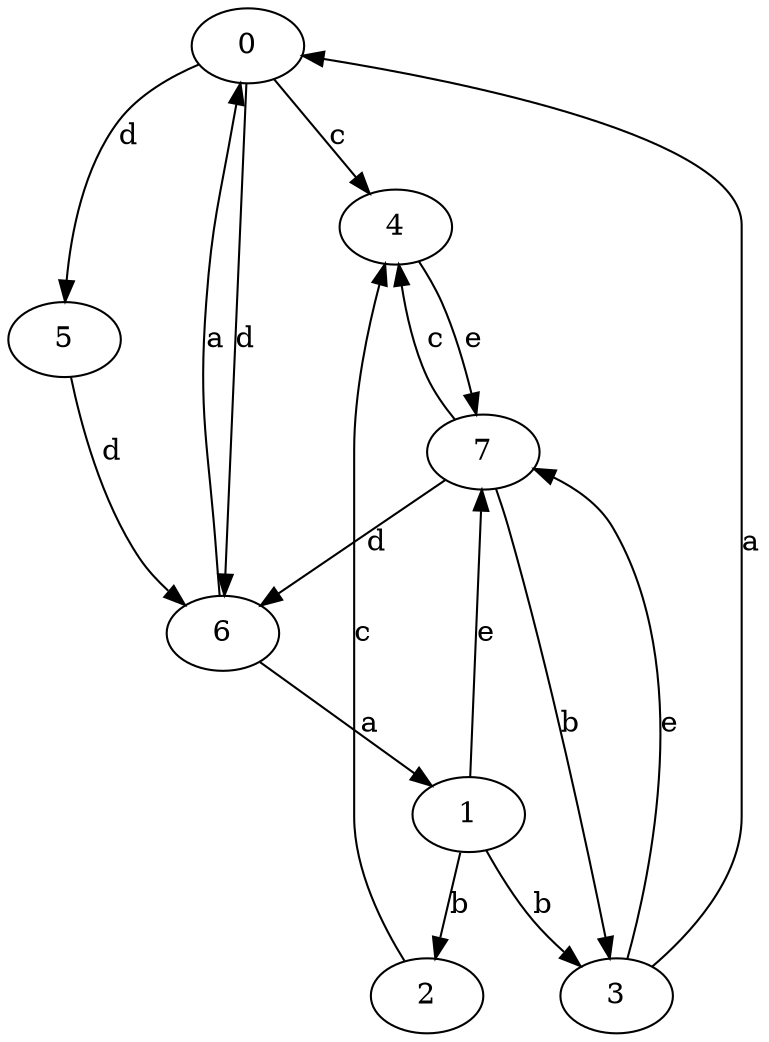 strict digraph  {
0;
1;
2;
3;
4;
5;
6;
7;
0 -> 4  [label=c];
0 -> 5  [label=d];
0 -> 6  [label=d];
1 -> 2  [label=b];
1 -> 3  [label=b];
1 -> 7  [label=e];
2 -> 4  [label=c];
3 -> 0  [label=a];
3 -> 7  [label=e];
4 -> 7  [label=e];
5 -> 6  [label=d];
6 -> 0  [label=a];
6 -> 1  [label=a];
7 -> 3  [label=b];
7 -> 4  [label=c];
7 -> 6  [label=d];
}
